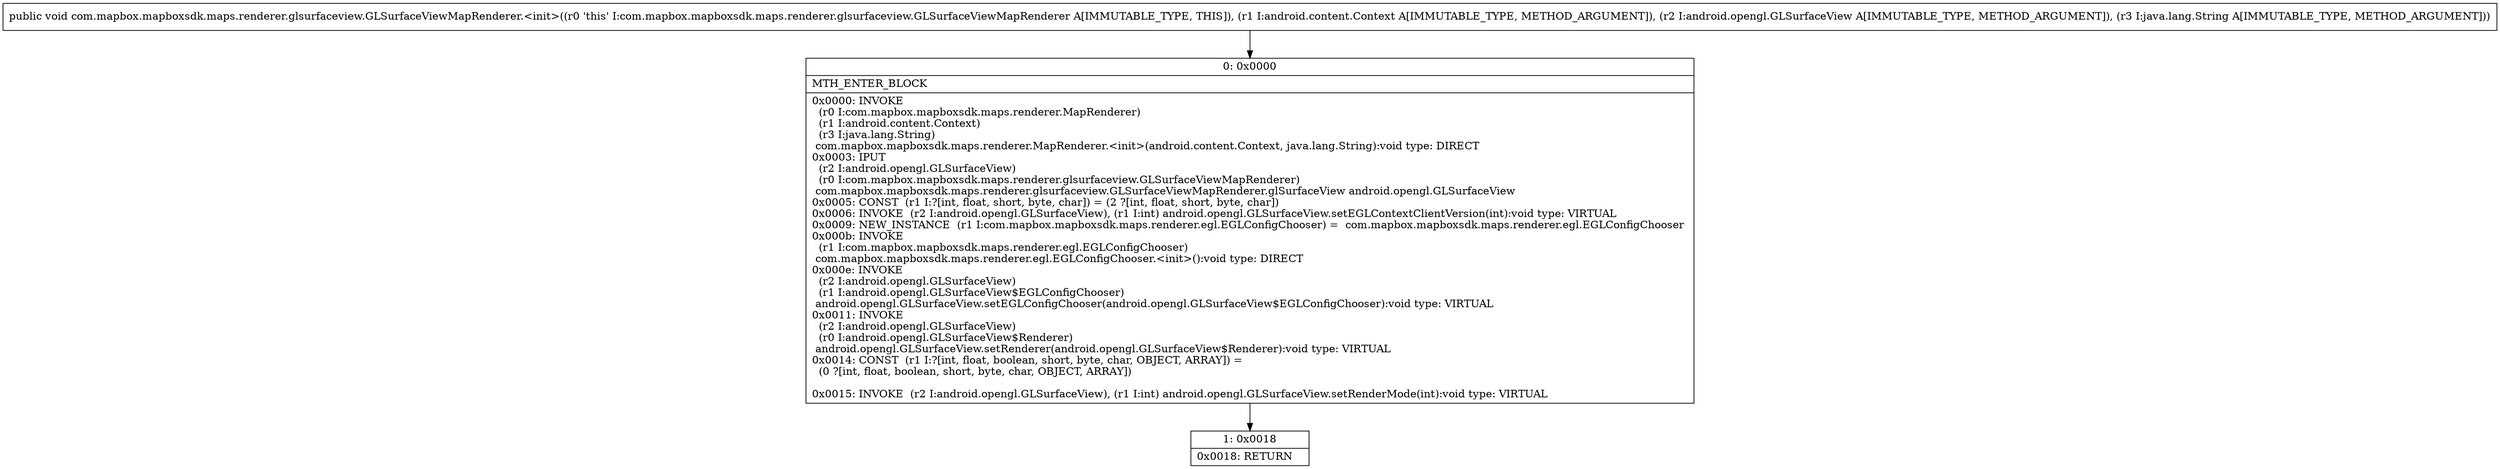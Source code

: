 digraph "CFG forcom.mapbox.mapboxsdk.maps.renderer.glsurfaceview.GLSurfaceViewMapRenderer.\<init\>(Landroid\/content\/Context;Landroid\/opengl\/GLSurfaceView;Ljava\/lang\/String;)V" {
Node_0 [shape=record,label="{0\:\ 0x0000|MTH_ENTER_BLOCK\l|0x0000: INVOKE  \l  (r0 I:com.mapbox.mapboxsdk.maps.renderer.MapRenderer)\l  (r1 I:android.content.Context)\l  (r3 I:java.lang.String)\l com.mapbox.mapboxsdk.maps.renderer.MapRenderer.\<init\>(android.content.Context, java.lang.String):void type: DIRECT \l0x0003: IPUT  \l  (r2 I:android.opengl.GLSurfaceView)\l  (r0 I:com.mapbox.mapboxsdk.maps.renderer.glsurfaceview.GLSurfaceViewMapRenderer)\l com.mapbox.mapboxsdk.maps.renderer.glsurfaceview.GLSurfaceViewMapRenderer.glSurfaceView android.opengl.GLSurfaceView \l0x0005: CONST  (r1 I:?[int, float, short, byte, char]) = (2 ?[int, float, short, byte, char]) \l0x0006: INVOKE  (r2 I:android.opengl.GLSurfaceView), (r1 I:int) android.opengl.GLSurfaceView.setEGLContextClientVersion(int):void type: VIRTUAL \l0x0009: NEW_INSTANCE  (r1 I:com.mapbox.mapboxsdk.maps.renderer.egl.EGLConfigChooser) =  com.mapbox.mapboxsdk.maps.renderer.egl.EGLConfigChooser \l0x000b: INVOKE  \l  (r1 I:com.mapbox.mapboxsdk.maps.renderer.egl.EGLConfigChooser)\l com.mapbox.mapboxsdk.maps.renderer.egl.EGLConfigChooser.\<init\>():void type: DIRECT \l0x000e: INVOKE  \l  (r2 I:android.opengl.GLSurfaceView)\l  (r1 I:android.opengl.GLSurfaceView$EGLConfigChooser)\l android.opengl.GLSurfaceView.setEGLConfigChooser(android.opengl.GLSurfaceView$EGLConfigChooser):void type: VIRTUAL \l0x0011: INVOKE  \l  (r2 I:android.opengl.GLSurfaceView)\l  (r0 I:android.opengl.GLSurfaceView$Renderer)\l android.opengl.GLSurfaceView.setRenderer(android.opengl.GLSurfaceView$Renderer):void type: VIRTUAL \l0x0014: CONST  (r1 I:?[int, float, boolean, short, byte, char, OBJECT, ARRAY]) = \l  (0 ?[int, float, boolean, short, byte, char, OBJECT, ARRAY])\l \l0x0015: INVOKE  (r2 I:android.opengl.GLSurfaceView), (r1 I:int) android.opengl.GLSurfaceView.setRenderMode(int):void type: VIRTUAL \l}"];
Node_1 [shape=record,label="{1\:\ 0x0018|0x0018: RETURN   \l}"];
MethodNode[shape=record,label="{public void com.mapbox.mapboxsdk.maps.renderer.glsurfaceview.GLSurfaceViewMapRenderer.\<init\>((r0 'this' I:com.mapbox.mapboxsdk.maps.renderer.glsurfaceview.GLSurfaceViewMapRenderer A[IMMUTABLE_TYPE, THIS]), (r1 I:android.content.Context A[IMMUTABLE_TYPE, METHOD_ARGUMENT]), (r2 I:android.opengl.GLSurfaceView A[IMMUTABLE_TYPE, METHOD_ARGUMENT]), (r3 I:java.lang.String A[IMMUTABLE_TYPE, METHOD_ARGUMENT])) }"];
MethodNode -> Node_0;
Node_0 -> Node_1;
}

